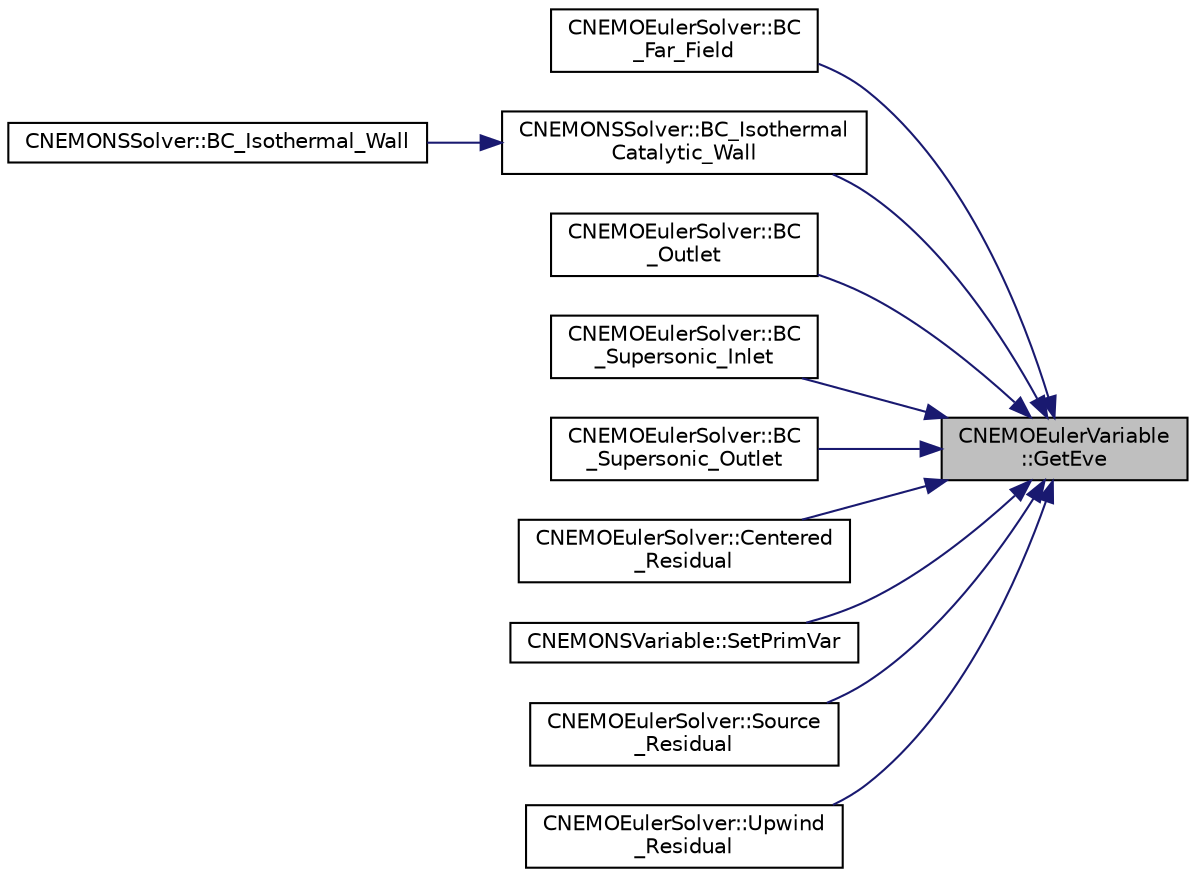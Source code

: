 digraph "CNEMOEulerVariable::GetEve"
{
 // LATEX_PDF_SIZE
  edge [fontname="Helvetica",fontsize="10",labelfontname="Helvetica",labelfontsize="10"];
  node [fontname="Helvetica",fontsize="10",shape=record];
  rankdir="RL";
  Node1 [label="CNEMOEulerVariable\l::GetEve",height=0.2,width=0.4,color="black", fillcolor="grey75", style="filled", fontcolor="black",tooltip="Returns the stored value of Eve at the specified node."];
  Node1 -> Node2 [dir="back",color="midnightblue",fontsize="10",style="solid",fontname="Helvetica"];
  Node2 [label="CNEMOEulerSolver::BC\l_Far_Field",height=0.2,width=0.4,color="black", fillcolor="white", style="filled",URL="$classCNEMOEulerSolver.html#af35c1b20663aa6051487296077034f05",tooltip="Impose the far-field boundary condition using characteristics."];
  Node1 -> Node3 [dir="back",color="midnightblue",fontsize="10",style="solid",fontname="Helvetica"];
  Node3 [label="CNEMONSSolver::BC_Isothermal\lCatalytic_Wall",height=0.2,width=0.4,color="black", fillcolor="white", style="filled",URL="$classCNEMONSSolver.html#ae3d2c5f1c94cb3d01b7f351ce3105f31",tooltip="Impose the Navier-Stokes boundary condition (strong)."];
  Node3 -> Node4 [dir="back",color="midnightblue",fontsize="10",style="solid",fontname="Helvetica"];
  Node4 [label="CNEMONSSolver::BC_Isothermal_Wall",height=0.2,width=0.4,color="black", fillcolor="white", style="filled",URL="$classCNEMONSSolver.html#a8c6c80e6e8f2aed2ff80c78a8e5aec9e",tooltip="Generic implementation of the isothermal wall."];
  Node1 -> Node5 [dir="back",color="midnightblue",fontsize="10",style="solid",fontname="Helvetica"];
  Node5 [label="CNEMOEulerSolver::BC\l_Outlet",height=0.2,width=0.4,color="black", fillcolor="white", style="filled",URL="$classCNEMOEulerSolver.html#ad9c735fad084c25c2b24b9ccd3503fa8",tooltip="Impose the outlet boundary condition."];
  Node1 -> Node6 [dir="back",color="midnightblue",fontsize="10",style="solid",fontname="Helvetica"];
  Node6 [label="CNEMOEulerSolver::BC\l_Supersonic_Inlet",height=0.2,width=0.4,color="black", fillcolor="white", style="filled",URL="$classCNEMOEulerSolver.html#a1448f7a4a713ada22016532249a56a95",tooltip="Impose a supersonic inlet boundary condition."];
  Node1 -> Node7 [dir="back",color="midnightblue",fontsize="10",style="solid",fontname="Helvetica"];
  Node7 [label="CNEMOEulerSolver::BC\l_Supersonic_Outlet",height=0.2,width=0.4,color="black", fillcolor="white", style="filled",URL="$classCNEMOEulerSolver.html#a56fde05fcdc935ca387b46ee6bd7034e",tooltip="Impose the supersonic outlet boundary condition."];
  Node1 -> Node8 [dir="back",color="midnightblue",fontsize="10",style="solid",fontname="Helvetica"];
  Node8 [label="CNEMOEulerSolver::Centered\l_Residual",height=0.2,width=0.4,color="black", fillcolor="white", style="filled",URL="$classCNEMOEulerSolver.html#a7765314bdcc7440ec4b1826ab6cf16f3",tooltip="Compute the spatial integration using a centered scheme."];
  Node1 -> Node9 [dir="back",color="midnightblue",fontsize="10",style="solid",fontname="Helvetica"];
  Node9 [label="CNEMONSVariable::SetPrimVar",height=0.2,width=0.4,color="black", fillcolor="white", style="filled",URL="$classCNEMONSVariable.html#aaf19bc249dae14fccd4a739901a83efd",tooltip="Set all the primitive variables for compressible flows."];
  Node1 -> Node10 [dir="back",color="midnightblue",fontsize="10",style="solid",fontname="Helvetica"];
  Node10 [label="CNEMOEulerSolver::Source\l_Residual",height=0.2,width=0.4,color="black", fillcolor="white", style="filled",URL="$classCNEMOEulerSolver.html#a0758ca67e16c9f1f0f8fe5c8ec661cf7",tooltip="Source term integration."];
  Node1 -> Node11 [dir="back",color="midnightblue",fontsize="10",style="solid",fontname="Helvetica"];
  Node11 [label="CNEMOEulerSolver::Upwind\l_Residual",height=0.2,width=0.4,color="black", fillcolor="white", style="filled",URL="$classCNEMOEulerSolver.html#a427284b43fbe1f9c373096cc4bbe5781",tooltip="Compute the spatial integration using a upwind scheme."];
}
